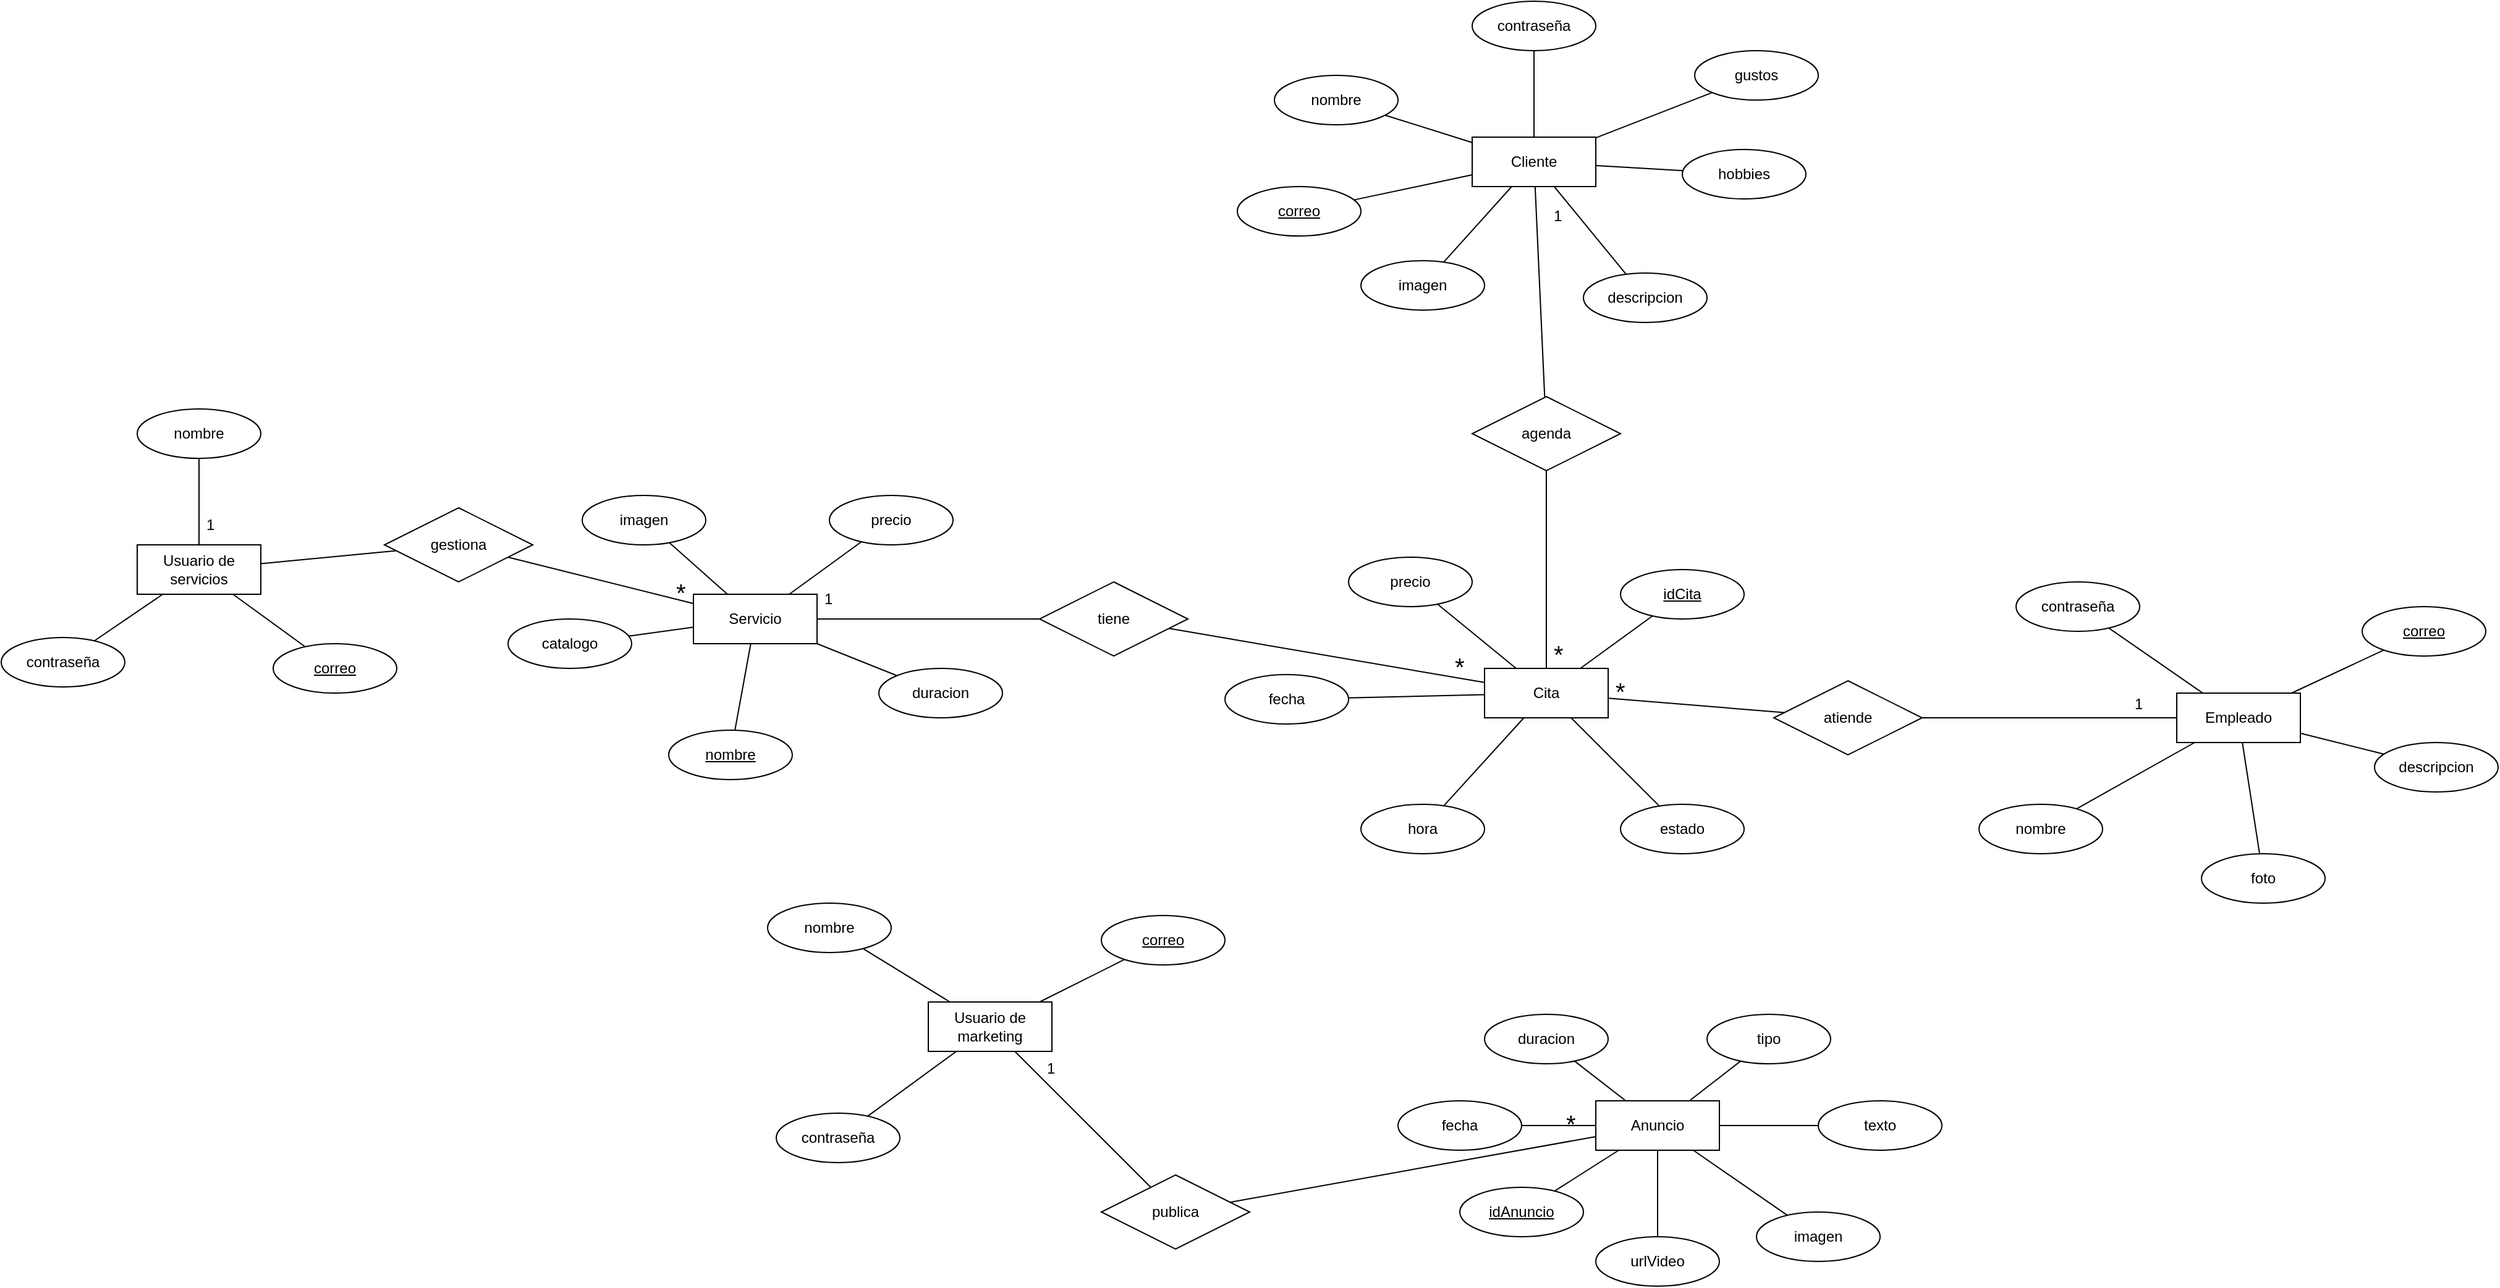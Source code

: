 <mxfile version="21.2.8" type="device">
  <diagram name="Página-1" id="iFWxAaB9A3a9G5m1DopU">
    <mxGraphModel dx="3022" dy="838" grid="1" gridSize="10" guides="1" tooltips="1" connect="1" arrows="1" fold="1" page="1" pageScale="1" pageWidth="827" pageHeight="1169" math="0" shadow="0">
      <root>
        <mxCell id="0" />
        <mxCell id="1" parent="0" />
        <mxCell id="DJ1SZZ3aCuItbE3y70CO-1" value="Cliente" style="whiteSpace=wrap;html=1;align=center;" parent="1" vertex="1">
          <mxGeometry x="50" y="230" width="100" height="40" as="geometry" />
        </mxCell>
        <mxCell id="DJ1SZZ3aCuItbE3y70CO-2" value="nombre" style="ellipse;whiteSpace=wrap;html=1;align=center;" parent="1" vertex="1">
          <mxGeometry x="-110" y="180" width="100" height="40" as="geometry" />
        </mxCell>
        <mxCell id="DJ1SZZ3aCuItbE3y70CO-3" value="contraseña" style="ellipse;whiteSpace=wrap;html=1;align=center;" parent="1" vertex="1">
          <mxGeometry x="50" y="120" width="100" height="40" as="geometry" />
        </mxCell>
        <mxCell id="DJ1SZZ3aCuItbE3y70CO-4" value="imagen" style="ellipse;whiteSpace=wrap;html=1;align=center;" parent="1" vertex="1">
          <mxGeometry x="-40" y="330" width="100" height="40" as="geometry" />
        </mxCell>
        <mxCell id="DJ1SZZ3aCuItbE3y70CO-5" value="descripcion" style="ellipse;whiteSpace=wrap;html=1;align=center;" parent="1" vertex="1">
          <mxGeometry x="140" y="340" width="100" height="40" as="geometry" />
        </mxCell>
        <mxCell id="DJ1SZZ3aCuItbE3y70CO-6" value="hobbies" style="ellipse;whiteSpace=wrap;html=1;align=center;" parent="1" vertex="1">
          <mxGeometry x="220" y="240" width="100" height="40" as="geometry" />
        </mxCell>
        <mxCell id="DJ1SZZ3aCuItbE3y70CO-7" value="gustos" style="ellipse;whiteSpace=wrap;html=1;align=center;" parent="1" vertex="1">
          <mxGeometry x="230" y="160" width="100" height="40" as="geometry" />
        </mxCell>
        <mxCell id="DJ1SZZ3aCuItbE3y70CO-8" value="correo" style="ellipse;whiteSpace=wrap;html=1;align=center;fontStyle=4;" parent="1" vertex="1">
          <mxGeometry x="-140" y="270" width="100" height="40" as="geometry" />
        </mxCell>
        <mxCell id="DJ1SZZ3aCuItbE3y70CO-9" value="" style="endArrow=none;html=1;rounded=0;" parent="1" source="DJ1SZZ3aCuItbE3y70CO-8" target="DJ1SZZ3aCuItbE3y70CO-1" edge="1">
          <mxGeometry relative="1" as="geometry">
            <mxPoint x="-20" y="260" as="sourcePoint" />
            <mxPoint x="140" y="260" as="targetPoint" />
          </mxGeometry>
        </mxCell>
        <mxCell id="DJ1SZZ3aCuItbE3y70CO-10" value="" style="endArrow=none;html=1;rounded=0;" parent="1" source="DJ1SZZ3aCuItbE3y70CO-4" target="DJ1SZZ3aCuItbE3y70CO-1" edge="1">
          <mxGeometry relative="1" as="geometry">
            <mxPoint x="-36" y="291" as="sourcePoint" />
            <mxPoint x="60" y="271" as="targetPoint" />
          </mxGeometry>
        </mxCell>
        <mxCell id="DJ1SZZ3aCuItbE3y70CO-11" value="" style="endArrow=none;html=1;rounded=0;" parent="1" source="DJ1SZZ3aCuItbE3y70CO-5" target="DJ1SZZ3aCuItbE3y70CO-1" edge="1">
          <mxGeometry relative="1" as="geometry">
            <mxPoint x="37" y="341" as="sourcePoint" />
            <mxPoint x="92" y="280" as="targetPoint" />
          </mxGeometry>
        </mxCell>
        <mxCell id="DJ1SZZ3aCuItbE3y70CO-12" value="" style="endArrow=none;html=1;rounded=0;" parent="1" source="DJ1SZZ3aCuItbE3y70CO-6" target="DJ1SZZ3aCuItbE3y70CO-1" edge="1">
          <mxGeometry relative="1" as="geometry">
            <mxPoint x="185" y="351" as="sourcePoint" />
            <mxPoint x="126" y="280" as="targetPoint" />
          </mxGeometry>
        </mxCell>
        <mxCell id="DJ1SZZ3aCuItbE3y70CO-13" value="" style="endArrow=none;html=1;rounded=0;" parent="1" source="DJ1SZZ3aCuItbE3y70CO-7" target="DJ1SZZ3aCuItbE3y70CO-1" edge="1">
          <mxGeometry relative="1" as="geometry">
            <mxPoint x="231" y="267" as="sourcePoint" />
            <mxPoint x="160" y="263" as="targetPoint" />
          </mxGeometry>
        </mxCell>
        <mxCell id="DJ1SZZ3aCuItbE3y70CO-14" value="" style="endArrow=none;html=1;rounded=0;" parent="1" source="DJ1SZZ3aCuItbE3y70CO-3" target="DJ1SZZ3aCuItbE3y70CO-1" edge="1">
          <mxGeometry relative="1" as="geometry">
            <mxPoint x="254" y="204" as="sourcePoint" />
            <mxPoint x="160" y="241" as="targetPoint" />
          </mxGeometry>
        </mxCell>
        <mxCell id="DJ1SZZ3aCuItbE3y70CO-15" value="" style="endArrow=none;html=1;rounded=0;" parent="1" source="DJ1SZZ3aCuItbE3y70CO-2" target="DJ1SZZ3aCuItbE3y70CO-1" edge="1">
          <mxGeometry relative="1" as="geometry">
            <mxPoint x="110" y="170" as="sourcePoint" />
            <mxPoint x="110" y="240" as="targetPoint" />
          </mxGeometry>
        </mxCell>
        <mxCell id="DJ1SZZ3aCuItbE3y70CO-16" value="Cita" style="whiteSpace=wrap;html=1;align=center;" parent="1" vertex="1">
          <mxGeometry x="60" y="660" width="100" height="40" as="geometry" />
        </mxCell>
        <mxCell id="DJ1SZZ3aCuItbE3y70CO-17" value="fecha" style="ellipse;whiteSpace=wrap;html=1;align=center;" parent="1" vertex="1">
          <mxGeometry x="-150" y="665" width="100" height="40" as="geometry" />
        </mxCell>
        <mxCell id="DJ1SZZ3aCuItbE3y70CO-18" value="hora" style="ellipse;whiteSpace=wrap;html=1;align=center;" parent="1" vertex="1">
          <mxGeometry x="-40" y="770" width="100" height="40" as="geometry" />
        </mxCell>
        <mxCell id="DJ1SZZ3aCuItbE3y70CO-19" value="precio" style="ellipse;whiteSpace=wrap;html=1;align=center;" parent="1" vertex="1">
          <mxGeometry x="-50" y="570" width="100" height="40" as="geometry" />
        </mxCell>
        <mxCell id="DJ1SZZ3aCuItbE3y70CO-20" value="idCita" style="ellipse;whiteSpace=wrap;html=1;align=center;fontStyle=4;" parent="1" vertex="1">
          <mxGeometry x="170" y="580" width="100" height="40" as="geometry" />
        </mxCell>
        <mxCell id="DJ1SZZ3aCuItbE3y70CO-21" value="estado" style="ellipse;whiteSpace=wrap;html=1;align=center;" parent="1" vertex="1">
          <mxGeometry x="170" y="770" width="100" height="40" as="geometry" />
        </mxCell>
        <mxCell id="DJ1SZZ3aCuItbE3y70CO-22" value="" style="endArrow=none;html=1;rounded=0;" parent="1" source="DJ1SZZ3aCuItbE3y70CO-17" target="DJ1SZZ3aCuItbE3y70CO-16" edge="1">
          <mxGeometry relative="1" as="geometry">
            <mxPoint x="-150" y="600" as="sourcePoint" />
            <mxPoint x="10" y="600" as="targetPoint" />
          </mxGeometry>
        </mxCell>
        <mxCell id="DJ1SZZ3aCuItbE3y70CO-23" value="" style="endArrow=none;html=1;rounded=0;" parent="1" source="DJ1SZZ3aCuItbE3y70CO-18" target="DJ1SZZ3aCuItbE3y70CO-16" edge="1">
          <mxGeometry relative="1" as="geometry">
            <mxPoint x="-40" y="694" as="sourcePoint" />
            <mxPoint x="70" y="691" as="targetPoint" />
          </mxGeometry>
        </mxCell>
        <mxCell id="DJ1SZZ3aCuItbE3y70CO-24" value="" style="endArrow=none;html=1;rounded=0;" parent="1" source="DJ1SZZ3aCuItbE3y70CO-21" target="DJ1SZZ3aCuItbE3y70CO-16" edge="1">
          <mxGeometry relative="1" as="geometry">
            <mxPoint x="37" y="781" as="sourcePoint" />
            <mxPoint x="102" y="710" as="targetPoint" />
          </mxGeometry>
        </mxCell>
        <mxCell id="DJ1SZZ3aCuItbE3y70CO-25" value="" style="endArrow=none;html=1;rounded=0;" parent="1" source="DJ1SZZ3aCuItbE3y70CO-16" target="DJ1SZZ3aCuItbE3y70CO-20" edge="1">
          <mxGeometry relative="1" as="geometry">
            <mxPoint x="211" y="781" as="sourcePoint" />
            <mxPoint x="140" y="710" as="targetPoint" />
          </mxGeometry>
        </mxCell>
        <mxCell id="DJ1SZZ3aCuItbE3y70CO-26" value="" style="endArrow=none;html=1;rounded=0;" parent="1" source="DJ1SZZ3aCuItbE3y70CO-16" target="DJ1SZZ3aCuItbE3y70CO-19" edge="1">
          <mxGeometry relative="1" as="geometry">
            <mxPoint x="148" y="670" as="sourcePoint" />
            <mxPoint x="206" y="628" as="targetPoint" />
          </mxGeometry>
        </mxCell>
        <mxCell id="DJ1SZZ3aCuItbE3y70CO-27" value="agenda" style="shape=rhombus;perimeter=rhombusPerimeter;whiteSpace=wrap;html=1;align=center;" parent="1" vertex="1">
          <mxGeometry x="50" y="440" width="120" height="60" as="geometry" />
        </mxCell>
        <mxCell id="DJ1SZZ3aCuItbE3y70CO-29" value="" style="endArrow=none;html=1;rounded=0;" parent="1" source="DJ1SZZ3aCuItbE3y70CO-1" target="DJ1SZZ3aCuItbE3y70CO-27" edge="1">
          <mxGeometry relative="1" as="geometry">
            <mxPoint x="350" y="500" as="sourcePoint" />
            <mxPoint x="510" y="500" as="targetPoint" />
          </mxGeometry>
        </mxCell>
        <mxCell id="DJ1SZZ3aCuItbE3y70CO-30" value="" style="endArrow=none;html=1;rounded=0;" parent="1" source="DJ1SZZ3aCuItbE3y70CO-27" target="DJ1SZZ3aCuItbE3y70CO-16" edge="1">
          <mxGeometry relative="1" as="geometry">
            <mxPoint x="250" y="540" as="sourcePoint" />
            <mxPoint x="410" y="540" as="targetPoint" />
          </mxGeometry>
        </mxCell>
        <mxCell id="DJ1SZZ3aCuItbE3y70CO-31" value="1" style="text;strokeColor=none;fillColor=none;spacingLeft=4;spacingRight=4;overflow=hidden;rotatable=0;points=[[0,0.5],[1,0.5]];portConstraint=eastwest;fontSize=12;whiteSpace=wrap;html=1;" parent="1" vertex="1">
          <mxGeometry x="110" y="280" width="40" height="30" as="geometry" />
        </mxCell>
        <mxCell id="DJ1SZZ3aCuItbE3y70CO-32" value="&lt;font style=&quot;font-size: 20px;&quot;&gt;*&lt;/font&gt;" style="text;strokeColor=none;fillColor=none;spacingLeft=4;spacingRight=4;overflow=hidden;rotatable=0;points=[[0,0.5],[1,0.5]];portConstraint=eastwest;fontSize=12;whiteSpace=wrap;html=1;" parent="1" vertex="1">
          <mxGeometry x="110" y="630" width="40" height="30" as="geometry" />
        </mxCell>
        <mxCell id="DJ1SZZ3aCuItbE3y70CO-33" value="Empleado" style="whiteSpace=wrap;html=1;align=center;" parent="1" vertex="1">
          <mxGeometry x="620" y="680" width="100" height="40" as="geometry" />
        </mxCell>
        <mxCell id="DJ1SZZ3aCuItbE3y70CO-34" value="nombre" style="ellipse;whiteSpace=wrap;html=1;align=center;" parent="1" vertex="1">
          <mxGeometry x="460" y="770" width="100" height="40" as="geometry" />
        </mxCell>
        <mxCell id="DJ1SZZ3aCuItbE3y70CO-35" value="" style="endArrow=none;html=1;rounded=0;" parent="1" source="DJ1SZZ3aCuItbE3y70CO-34" target="DJ1SZZ3aCuItbE3y70CO-33" edge="1">
          <mxGeometry relative="1" as="geometry">
            <mxPoint x="460" y="700" as="sourcePoint" />
            <mxPoint x="620" y="700" as="targetPoint" />
          </mxGeometry>
        </mxCell>
        <mxCell id="DJ1SZZ3aCuItbE3y70CO-36" value="contraseña" style="ellipse;whiteSpace=wrap;html=1;align=center;" parent="1" vertex="1">
          <mxGeometry x="490" y="590" width="100" height="40" as="geometry" />
        </mxCell>
        <mxCell id="DJ1SZZ3aCuItbE3y70CO-37" value="foto" style="ellipse;whiteSpace=wrap;html=1;align=center;" parent="1" vertex="1">
          <mxGeometry x="640" y="810" width="100" height="40" as="geometry" />
        </mxCell>
        <mxCell id="DJ1SZZ3aCuItbE3y70CO-38" value="descripcion" style="ellipse;whiteSpace=wrap;html=1;align=center;" parent="1" vertex="1">
          <mxGeometry x="780" y="720" width="100" height="40" as="geometry" />
        </mxCell>
        <mxCell id="DJ1SZZ3aCuItbE3y70CO-39" value="correo" style="ellipse;whiteSpace=wrap;html=1;align=center;fontStyle=4;" parent="1" vertex="1">
          <mxGeometry x="770" y="610" width="100" height="40" as="geometry" />
        </mxCell>
        <mxCell id="DJ1SZZ3aCuItbE3y70CO-40" value="" style="endArrow=none;html=1;rounded=0;" parent="1" source="DJ1SZZ3aCuItbE3y70CO-37" target="DJ1SZZ3aCuItbE3y70CO-33" edge="1">
          <mxGeometry relative="1" as="geometry">
            <mxPoint x="549" y="784" as="sourcePoint" />
            <mxPoint x="644" y="730" as="targetPoint" />
          </mxGeometry>
        </mxCell>
        <mxCell id="DJ1SZZ3aCuItbE3y70CO-41" value="" style="endArrow=none;html=1;rounded=0;" parent="1" source="DJ1SZZ3aCuItbE3y70CO-33" target="DJ1SZZ3aCuItbE3y70CO-38" edge="1">
          <mxGeometry relative="1" as="geometry">
            <mxPoint x="559" y="794" as="sourcePoint" />
            <mxPoint x="654" y="740" as="targetPoint" />
          </mxGeometry>
        </mxCell>
        <mxCell id="DJ1SZZ3aCuItbE3y70CO-42" value="" style="endArrow=none;html=1;rounded=0;" parent="1" source="DJ1SZZ3aCuItbE3y70CO-33" target="DJ1SZZ3aCuItbE3y70CO-39" edge="1">
          <mxGeometry relative="1" as="geometry">
            <mxPoint x="730" y="723" as="sourcePoint" />
            <mxPoint x="798" y="739" as="targetPoint" />
          </mxGeometry>
        </mxCell>
        <mxCell id="DJ1SZZ3aCuItbE3y70CO-43" value="" style="endArrow=none;html=1;rounded=0;" parent="1" source="DJ1SZZ3aCuItbE3y70CO-33" target="DJ1SZZ3aCuItbE3y70CO-36" edge="1">
          <mxGeometry relative="1" as="geometry">
            <mxPoint x="723" y="690" as="sourcePoint" />
            <mxPoint x="797" y="655" as="targetPoint" />
          </mxGeometry>
        </mxCell>
        <mxCell id="DJ1SZZ3aCuItbE3y70CO-44" value="atiende" style="shape=rhombus;perimeter=rhombusPerimeter;whiteSpace=wrap;html=1;align=center;" parent="1" vertex="1">
          <mxGeometry x="294" y="670" width="120" height="60" as="geometry" />
        </mxCell>
        <mxCell id="DJ1SZZ3aCuItbE3y70CO-45" value="" style="endArrow=none;html=1;rounded=0;" parent="1" source="DJ1SZZ3aCuItbE3y70CO-16" target="DJ1SZZ3aCuItbE3y70CO-44" edge="1">
          <mxGeometry relative="1" as="geometry">
            <mxPoint x="320" y="620" as="sourcePoint" />
            <mxPoint x="480" y="620" as="targetPoint" />
          </mxGeometry>
        </mxCell>
        <mxCell id="DJ1SZZ3aCuItbE3y70CO-46" value="" style="endArrow=none;html=1;rounded=0;" parent="1" source="DJ1SZZ3aCuItbE3y70CO-44" target="DJ1SZZ3aCuItbE3y70CO-33" edge="1">
          <mxGeometry relative="1" as="geometry">
            <mxPoint x="350" y="570" as="sourcePoint" />
            <mxPoint x="510" y="570" as="targetPoint" />
          </mxGeometry>
        </mxCell>
        <mxCell id="DJ1SZZ3aCuItbE3y70CO-47" value="1" style="text;strokeColor=none;fillColor=none;spacingLeft=4;spacingRight=4;overflow=hidden;rotatable=0;points=[[0,0.5],[1,0.5]];portConstraint=eastwest;fontSize=12;whiteSpace=wrap;html=1;" parent="1" vertex="1">
          <mxGeometry x="580" y="675" width="40" height="30" as="geometry" />
        </mxCell>
        <mxCell id="DJ1SZZ3aCuItbE3y70CO-48" value="&lt;font style=&quot;font-size: 20px;&quot;&gt;*&lt;/font&gt;" style="text;strokeColor=none;fillColor=none;spacingLeft=4;spacingRight=4;overflow=hidden;rotatable=0;points=[[0,0.5],[1,0.5]];portConstraint=eastwest;fontSize=12;whiteSpace=wrap;html=1;" parent="1" vertex="1">
          <mxGeometry x="160" y="660" width="40" height="30" as="geometry" />
        </mxCell>
        <mxCell id="DJ1SZZ3aCuItbE3y70CO-49" value="Usuario de marketing" style="whiteSpace=wrap;html=1;align=center;" parent="1" vertex="1">
          <mxGeometry x="-390" y="930" width="100" height="40" as="geometry" />
        </mxCell>
        <mxCell id="DJ1SZZ3aCuItbE3y70CO-50" value="nombre" style="ellipse;whiteSpace=wrap;html=1;align=center;" parent="1" vertex="1">
          <mxGeometry x="-520" y="850" width="100" height="40" as="geometry" />
        </mxCell>
        <mxCell id="DJ1SZZ3aCuItbE3y70CO-51" value="contraseña" style="ellipse;whiteSpace=wrap;html=1;align=center;" parent="1" vertex="1">
          <mxGeometry x="-513" y="1020" width="100" height="40" as="geometry" />
        </mxCell>
        <mxCell id="DJ1SZZ3aCuItbE3y70CO-52" value="correo" style="ellipse;whiteSpace=wrap;html=1;align=center;fontStyle=4;" parent="1" vertex="1">
          <mxGeometry x="-250" y="860" width="100" height="40" as="geometry" />
        </mxCell>
        <mxCell id="DJ1SZZ3aCuItbE3y70CO-53" value="" style="endArrow=none;html=1;rounded=0;" parent="1" source="DJ1SZZ3aCuItbE3y70CO-51" target="DJ1SZZ3aCuItbE3y70CO-49" edge="1">
          <mxGeometry relative="1" as="geometry">
            <mxPoint x="-380" y="1050" as="sourcePoint" />
            <mxPoint x="-220" y="1050" as="targetPoint" />
          </mxGeometry>
        </mxCell>
        <mxCell id="DJ1SZZ3aCuItbE3y70CO-54" value="" style="endArrow=none;html=1;rounded=0;" parent="1" source="DJ1SZZ3aCuItbE3y70CO-50" target="DJ1SZZ3aCuItbE3y70CO-49" edge="1">
          <mxGeometry relative="1" as="geometry">
            <mxPoint x="-390" y="840" as="sourcePoint" />
            <mxPoint x="-230" y="840" as="targetPoint" />
          </mxGeometry>
        </mxCell>
        <mxCell id="DJ1SZZ3aCuItbE3y70CO-55" value="" style="endArrow=none;html=1;rounded=0;" parent="1" source="DJ1SZZ3aCuItbE3y70CO-49" target="DJ1SZZ3aCuItbE3y70CO-52" edge="1">
          <mxGeometry relative="1" as="geometry">
            <mxPoint x="-170" y="1020" as="sourcePoint" />
            <mxPoint x="-10" y="1020" as="targetPoint" />
          </mxGeometry>
        </mxCell>
        <mxCell id="DJ1SZZ3aCuItbE3y70CO-56" value="Anuncio" style="whiteSpace=wrap;html=1;align=center;" parent="1" vertex="1">
          <mxGeometry x="150" y="1010" width="100" height="40" as="geometry" />
        </mxCell>
        <mxCell id="DJ1SZZ3aCuItbE3y70CO-57" value="fecha" style="ellipse;whiteSpace=wrap;html=1;align=center;" parent="1" vertex="1">
          <mxGeometry x="-10" y="1010" width="100" height="40" as="geometry" />
        </mxCell>
        <mxCell id="DJ1SZZ3aCuItbE3y70CO-58" value="idAnuncio" style="ellipse;whiteSpace=wrap;html=1;align=center;fontStyle=4;" parent="1" vertex="1">
          <mxGeometry x="40" y="1080" width="100" height="40" as="geometry" />
        </mxCell>
        <mxCell id="DJ1SZZ3aCuItbE3y70CO-59" value="duracion" style="ellipse;whiteSpace=wrap;html=1;align=center;" parent="1" vertex="1">
          <mxGeometry x="60" y="940" width="100" height="40" as="geometry" />
        </mxCell>
        <mxCell id="DJ1SZZ3aCuItbE3y70CO-60" value="tipo" style="ellipse;whiteSpace=wrap;html=1;align=center;" parent="1" vertex="1">
          <mxGeometry x="240" y="940" width="100" height="40" as="geometry" />
        </mxCell>
        <mxCell id="DJ1SZZ3aCuItbE3y70CO-61" value="texto" style="ellipse;whiteSpace=wrap;html=1;align=center;" parent="1" vertex="1">
          <mxGeometry x="330" y="1010" width="100" height="40" as="geometry" />
        </mxCell>
        <mxCell id="DJ1SZZ3aCuItbE3y70CO-62" value="imagen" style="ellipse;whiteSpace=wrap;html=1;align=center;" parent="1" vertex="1">
          <mxGeometry x="280" y="1100" width="100" height="40" as="geometry" />
        </mxCell>
        <mxCell id="DJ1SZZ3aCuItbE3y70CO-63" value="urlVideo" style="ellipse;whiteSpace=wrap;html=1;align=center;" parent="1" vertex="1">
          <mxGeometry x="150" y="1120" width="100" height="40" as="geometry" />
        </mxCell>
        <mxCell id="DJ1SZZ3aCuItbE3y70CO-64" value="" style="endArrow=none;html=1;rounded=0;" parent="1" source="DJ1SZZ3aCuItbE3y70CO-57" target="DJ1SZZ3aCuItbE3y70CO-56" edge="1">
          <mxGeometry relative="1" as="geometry">
            <mxPoint x="-50" y="1050" as="sourcePoint" />
            <mxPoint x="110" y="1050" as="targetPoint" />
          </mxGeometry>
        </mxCell>
        <mxCell id="DJ1SZZ3aCuItbE3y70CO-65" value="" style="endArrow=none;html=1;rounded=0;" parent="1" source="DJ1SZZ3aCuItbE3y70CO-58" target="DJ1SZZ3aCuItbE3y70CO-56" edge="1">
          <mxGeometry relative="1" as="geometry">
            <mxPoint x="100" y="1040" as="sourcePoint" />
            <mxPoint x="160" y="1040" as="targetPoint" />
          </mxGeometry>
        </mxCell>
        <mxCell id="DJ1SZZ3aCuItbE3y70CO-66" value="" style="endArrow=none;html=1;rounded=0;" parent="1" source="DJ1SZZ3aCuItbE3y70CO-63" target="DJ1SZZ3aCuItbE3y70CO-56" edge="1">
          <mxGeometry relative="1" as="geometry">
            <mxPoint x="126" y="1093" as="sourcePoint" />
            <mxPoint x="179" y="1060" as="targetPoint" />
          </mxGeometry>
        </mxCell>
        <mxCell id="DJ1SZZ3aCuItbE3y70CO-67" value="" style="endArrow=none;html=1;rounded=0;" parent="1" source="DJ1SZZ3aCuItbE3y70CO-62" target="DJ1SZZ3aCuItbE3y70CO-56" edge="1">
          <mxGeometry relative="1" as="geometry">
            <mxPoint x="210" y="1130" as="sourcePoint" />
            <mxPoint x="210" y="1060" as="targetPoint" />
          </mxGeometry>
        </mxCell>
        <mxCell id="DJ1SZZ3aCuItbE3y70CO-68" value="" style="endArrow=none;html=1;rounded=0;" parent="1" source="DJ1SZZ3aCuItbE3y70CO-61" target="DJ1SZZ3aCuItbE3y70CO-56" edge="1">
          <mxGeometry relative="1" as="geometry">
            <mxPoint x="315" y="1113" as="sourcePoint" />
            <mxPoint x="239" y="1060" as="targetPoint" />
          </mxGeometry>
        </mxCell>
        <mxCell id="DJ1SZZ3aCuItbE3y70CO-69" value="" style="endArrow=none;html=1;rounded=0;" parent="1" source="DJ1SZZ3aCuItbE3y70CO-60" target="DJ1SZZ3aCuItbE3y70CO-56" edge="1">
          <mxGeometry relative="1" as="geometry">
            <mxPoint x="340" y="1040" as="sourcePoint" />
            <mxPoint x="260" y="1040" as="targetPoint" />
          </mxGeometry>
        </mxCell>
        <mxCell id="DJ1SZZ3aCuItbE3y70CO-70" value="" style="endArrow=none;html=1;rounded=0;" parent="1" source="DJ1SZZ3aCuItbE3y70CO-59" target="DJ1SZZ3aCuItbE3y70CO-56" edge="1">
          <mxGeometry relative="1" as="geometry">
            <mxPoint x="277" y="988" as="sourcePoint" />
            <mxPoint x="236" y="1020" as="targetPoint" />
          </mxGeometry>
        </mxCell>
        <mxCell id="DJ1SZZ3aCuItbE3y70CO-71" value="publica" style="shape=rhombus;perimeter=rhombusPerimeter;whiteSpace=wrap;html=1;align=center;" parent="1" vertex="1">
          <mxGeometry x="-250" y="1070" width="120" height="60" as="geometry" />
        </mxCell>
        <mxCell id="DJ1SZZ3aCuItbE3y70CO-72" value="" style="endArrow=none;html=1;rounded=0;" parent="1" source="DJ1SZZ3aCuItbE3y70CO-49" target="DJ1SZZ3aCuItbE3y70CO-71" edge="1">
          <mxGeometry relative="1" as="geometry">
            <mxPoint x="-360" y="1020" as="sourcePoint" />
            <mxPoint x="-200" y="1020" as="targetPoint" />
          </mxGeometry>
        </mxCell>
        <mxCell id="DJ1SZZ3aCuItbE3y70CO-73" value="" style="endArrow=none;html=1;rounded=0;" parent="1" source="DJ1SZZ3aCuItbE3y70CO-71" target="DJ1SZZ3aCuItbE3y70CO-56" edge="1">
          <mxGeometry relative="1" as="geometry">
            <mxPoint x="-120" y="1140" as="sourcePoint" />
            <mxPoint x="40" y="1140" as="targetPoint" />
          </mxGeometry>
        </mxCell>
        <mxCell id="DJ1SZZ3aCuItbE3y70CO-74" value="1" style="text;strokeColor=none;fillColor=none;spacingLeft=4;spacingRight=4;overflow=hidden;rotatable=0;points=[[0,0.5],[1,0.5]];portConstraint=eastwest;fontSize=12;whiteSpace=wrap;html=1;" parent="1" vertex="1">
          <mxGeometry x="-300" y="970" width="40" height="30" as="geometry" />
        </mxCell>
        <mxCell id="DJ1SZZ3aCuItbE3y70CO-75" value="&lt;font style=&quot;font-size: 20px;&quot;&gt;*&lt;/font&gt;" style="text;strokeColor=none;fillColor=none;spacingLeft=4;spacingRight=4;overflow=hidden;rotatable=0;points=[[0,0.5],[1,0.5]];portConstraint=eastwest;fontSize=12;whiteSpace=wrap;html=1;" parent="1" vertex="1">
          <mxGeometry x="120" y="1010" width="40" height="30" as="geometry" />
        </mxCell>
        <mxCell id="5AGnrP0c2aGM-5WbvMIy-1" value="Usuario de servicios" style="whiteSpace=wrap;html=1;align=center;" vertex="1" parent="1">
          <mxGeometry x="-1030" y="560" width="100" height="40" as="geometry" />
        </mxCell>
        <mxCell id="5AGnrP0c2aGM-5WbvMIy-2" value="Servicio" style="whiteSpace=wrap;html=1;align=center;" vertex="1" parent="1">
          <mxGeometry x="-580" y="600" width="100" height="40" as="geometry" />
        </mxCell>
        <mxCell id="5AGnrP0c2aGM-5WbvMIy-3" value="contraseña" style="ellipse;whiteSpace=wrap;html=1;align=center;" vertex="1" parent="1">
          <mxGeometry x="-1140" y="635" width="100" height="40" as="geometry" />
        </mxCell>
        <mxCell id="5AGnrP0c2aGM-5WbvMIy-4" value="correo" style="ellipse;whiteSpace=wrap;html=1;align=center;fontStyle=4;" vertex="1" parent="1">
          <mxGeometry x="-920" y="640" width="100" height="40" as="geometry" />
        </mxCell>
        <mxCell id="5AGnrP0c2aGM-5WbvMIy-5" value="nombre" style="ellipse;whiteSpace=wrap;html=1;align=center;" vertex="1" parent="1">
          <mxGeometry x="-1030" y="450" width="100" height="40" as="geometry" />
        </mxCell>
        <mxCell id="5AGnrP0c2aGM-5WbvMIy-6" value="" style="endArrow=none;html=1;rounded=0;" edge="1" parent="1" source="5AGnrP0c2aGM-5WbvMIy-3" target="5AGnrP0c2aGM-5WbvMIy-1">
          <mxGeometry relative="1" as="geometry">
            <mxPoint x="-1170" y="570" as="sourcePoint" />
            <mxPoint x="-1010" y="570" as="targetPoint" />
          </mxGeometry>
        </mxCell>
        <mxCell id="5AGnrP0c2aGM-5WbvMIy-7" value="" style="endArrow=none;html=1;rounded=0;" edge="1" parent="1" source="5AGnrP0c2aGM-5WbvMIy-5" target="5AGnrP0c2aGM-5WbvMIy-1">
          <mxGeometry relative="1" as="geometry">
            <mxPoint x="-910" y="540" as="sourcePoint" />
            <mxPoint x="-750" y="540" as="targetPoint" />
          </mxGeometry>
        </mxCell>
        <mxCell id="5AGnrP0c2aGM-5WbvMIy-8" value="" style="endArrow=none;html=1;rounded=0;" edge="1" parent="1" source="5AGnrP0c2aGM-5WbvMIy-1" target="5AGnrP0c2aGM-5WbvMIy-4">
          <mxGeometry relative="1" as="geometry">
            <mxPoint x="-910" y="590" as="sourcePoint" />
            <mxPoint x="-750" y="590" as="targetPoint" />
          </mxGeometry>
        </mxCell>
        <mxCell id="5AGnrP0c2aGM-5WbvMIy-9" value="catalogo" style="ellipse;whiteSpace=wrap;html=1;align=center;" vertex="1" parent="1">
          <mxGeometry x="-730" y="620" width="100" height="40" as="geometry" />
        </mxCell>
        <mxCell id="5AGnrP0c2aGM-5WbvMIy-10" value="nombre" style="ellipse;whiteSpace=wrap;html=1;align=center;fontStyle=4;" vertex="1" parent="1">
          <mxGeometry x="-600" y="710" width="100" height="40" as="geometry" />
        </mxCell>
        <mxCell id="5AGnrP0c2aGM-5WbvMIy-11" value="imagen" style="ellipse;whiteSpace=wrap;html=1;align=center;" vertex="1" parent="1">
          <mxGeometry x="-670" y="520" width="100" height="40" as="geometry" />
        </mxCell>
        <mxCell id="5AGnrP0c2aGM-5WbvMIy-12" value="precio" style="ellipse;whiteSpace=wrap;html=1;align=center;" vertex="1" parent="1">
          <mxGeometry x="-470" y="520" width="100" height="40" as="geometry" />
        </mxCell>
        <mxCell id="5AGnrP0c2aGM-5WbvMIy-13" value="duracion" style="ellipse;whiteSpace=wrap;html=1;align=center;" vertex="1" parent="1">
          <mxGeometry x="-430" y="660" width="100" height="40" as="geometry" />
        </mxCell>
        <mxCell id="5AGnrP0c2aGM-5WbvMIy-14" value="" style="endArrow=none;html=1;rounded=0;" edge="1" parent="1" source="5AGnrP0c2aGM-5WbvMIy-11" target="5AGnrP0c2aGM-5WbvMIy-2">
          <mxGeometry relative="1" as="geometry">
            <mxPoint x="-610" y="420" as="sourcePoint" />
            <mxPoint x="-450" y="420" as="targetPoint" />
          </mxGeometry>
        </mxCell>
        <mxCell id="5AGnrP0c2aGM-5WbvMIy-15" value="" style="endArrow=none;html=1;rounded=0;" edge="1" parent="1" source="5AGnrP0c2aGM-5WbvMIy-2" target="5AGnrP0c2aGM-5WbvMIy-12">
          <mxGeometry relative="1" as="geometry">
            <mxPoint x="-440" y="480" as="sourcePoint" />
            <mxPoint x="-280" y="480" as="targetPoint" />
          </mxGeometry>
        </mxCell>
        <mxCell id="5AGnrP0c2aGM-5WbvMIy-16" value="" style="endArrow=none;html=1;rounded=0;" edge="1" parent="1" source="5AGnrP0c2aGM-5WbvMIy-9" target="5AGnrP0c2aGM-5WbvMIy-2">
          <mxGeometry relative="1" as="geometry">
            <mxPoint x="-730" y="750" as="sourcePoint" />
            <mxPoint x="-570" y="750" as="targetPoint" />
          </mxGeometry>
        </mxCell>
        <mxCell id="5AGnrP0c2aGM-5WbvMIy-17" value="" style="endArrow=none;html=1;rounded=0;" edge="1" parent="1" source="5AGnrP0c2aGM-5WbvMIy-10" target="5AGnrP0c2aGM-5WbvMIy-2">
          <mxGeometry relative="1" as="geometry">
            <mxPoint x="-410" y="720" as="sourcePoint" />
            <mxPoint x="-250" y="720" as="targetPoint" />
          </mxGeometry>
        </mxCell>
        <mxCell id="5AGnrP0c2aGM-5WbvMIy-18" value="" style="endArrow=none;html=1;rounded=0;" edge="1" parent="1" source="5AGnrP0c2aGM-5WbvMIy-2" target="5AGnrP0c2aGM-5WbvMIy-13">
          <mxGeometry relative="1" as="geometry">
            <mxPoint x="-400" y="600" as="sourcePoint" />
            <mxPoint x="-240" y="600" as="targetPoint" />
          </mxGeometry>
        </mxCell>
        <mxCell id="5AGnrP0c2aGM-5WbvMIy-19" value="gestiona" style="shape=rhombus;perimeter=rhombusPerimeter;whiteSpace=wrap;html=1;align=center;" vertex="1" parent="1">
          <mxGeometry x="-830" y="530" width="120" height="60" as="geometry" />
        </mxCell>
        <mxCell id="5AGnrP0c2aGM-5WbvMIy-20" value="" style="endArrow=none;html=1;rounded=0;" edge="1" parent="1" source="5AGnrP0c2aGM-5WbvMIy-1" target="5AGnrP0c2aGM-5WbvMIy-19">
          <mxGeometry relative="1" as="geometry">
            <mxPoint x="-920" y="490" as="sourcePoint" />
            <mxPoint x="-760" y="490" as="targetPoint" />
          </mxGeometry>
        </mxCell>
        <mxCell id="5AGnrP0c2aGM-5WbvMIy-21" value="" style="endArrow=none;html=1;rounded=0;" edge="1" parent="1" source="5AGnrP0c2aGM-5WbvMIy-19" target="5AGnrP0c2aGM-5WbvMIy-2">
          <mxGeometry relative="1" as="geometry">
            <mxPoint x="-800" y="770" as="sourcePoint" />
            <mxPoint x="-640" y="770" as="targetPoint" />
          </mxGeometry>
        </mxCell>
        <mxCell id="5AGnrP0c2aGM-5WbvMIy-22" value="1" style="text;strokeColor=none;fillColor=none;spacingLeft=4;spacingRight=4;overflow=hidden;rotatable=0;points=[[0,0.5],[1,0.5]];portConstraint=eastwest;fontSize=12;whiteSpace=wrap;html=1;" vertex="1" parent="1">
          <mxGeometry x="-980" y="530" width="40" height="30" as="geometry" />
        </mxCell>
        <mxCell id="5AGnrP0c2aGM-5WbvMIy-23" value="&lt;font style=&quot;font-size: 20px;&quot;&gt;*&lt;/font&gt;" style="text;strokeColor=none;fillColor=none;spacingLeft=4;spacingRight=4;overflow=hidden;rotatable=0;points=[[0,0.5],[1,0.5]];portConstraint=eastwest;fontSize=12;whiteSpace=wrap;html=1;" vertex="1" parent="1">
          <mxGeometry x="-600" y="580" width="40" height="30" as="geometry" />
        </mxCell>
        <mxCell id="5AGnrP0c2aGM-5WbvMIy-24" value="tiene" style="shape=rhombus;perimeter=rhombusPerimeter;whiteSpace=wrap;html=1;align=center;" vertex="1" parent="1">
          <mxGeometry x="-300" y="590" width="120" height="60" as="geometry" />
        </mxCell>
        <mxCell id="5AGnrP0c2aGM-5WbvMIy-25" value="" style="endArrow=none;html=1;rounded=0;" edge="1" parent="1" source="5AGnrP0c2aGM-5WbvMIy-2" target="5AGnrP0c2aGM-5WbvMIy-24">
          <mxGeometry relative="1" as="geometry">
            <mxPoint x="-400" y="550" as="sourcePoint" />
            <mxPoint x="-240" y="550" as="targetPoint" />
          </mxGeometry>
        </mxCell>
        <mxCell id="5AGnrP0c2aGM-5WbvMIy-26" value="" style="endArrow=none;html=1;rounded=0;" edge="1" parent="1" source="5AGnrP0c2aGM-5WbvMIy-24" target="DJ1SZZ3aCuItbE3y70CO-16">
          <mxGeometry relative="1" as="geometry">
            <mxPoint x="-290" y="550" as="sourcePoint" />
            <mxPoint x="-130" y="550" as="targetPoint" />
          </mxGeometry>
        </mxCell>
        <mxCell id="5AGnrP0c2aGM-5WbvMIy-27" value="1" style="text;strokeColor=none;fillColor=none;spacingLeft=4;spacingRight=4;overflow=hidden;rotatable=0;points=[[0,0.5],[1,0.5]];portConstraint=eastwest;fontSize=12;whiteSpace=wrap;html=1;" vertex="1" parent="1">
          <mxGeometry x="-480" y="590" width="40" height="30" as="geometry" />
        </mxCell>
        <mxCell id="5AGnrP0c2aGM-5WbvMIy-28" value="&lt;font style=&quot;font-size: 20px;&quot;&gt;*&lt;/font&gt;" style="text;strokeColor=none;fillColor=none;spacingLeft=4;spacingRight=4;overflow=hidden;rotatable=0;points=[[0,0.5],[1,0.5]];portConstraint=eastwest;fontSize=12;whiteSpace=wrap;html=1;" vertex="1" parent="1">
          <mxGeometry x="30" y="640" width="40" height="30" as="geometry" />
        </mxCell>
      </root>
    </mxGraphModel>
  </diagram>
</mxfile>
